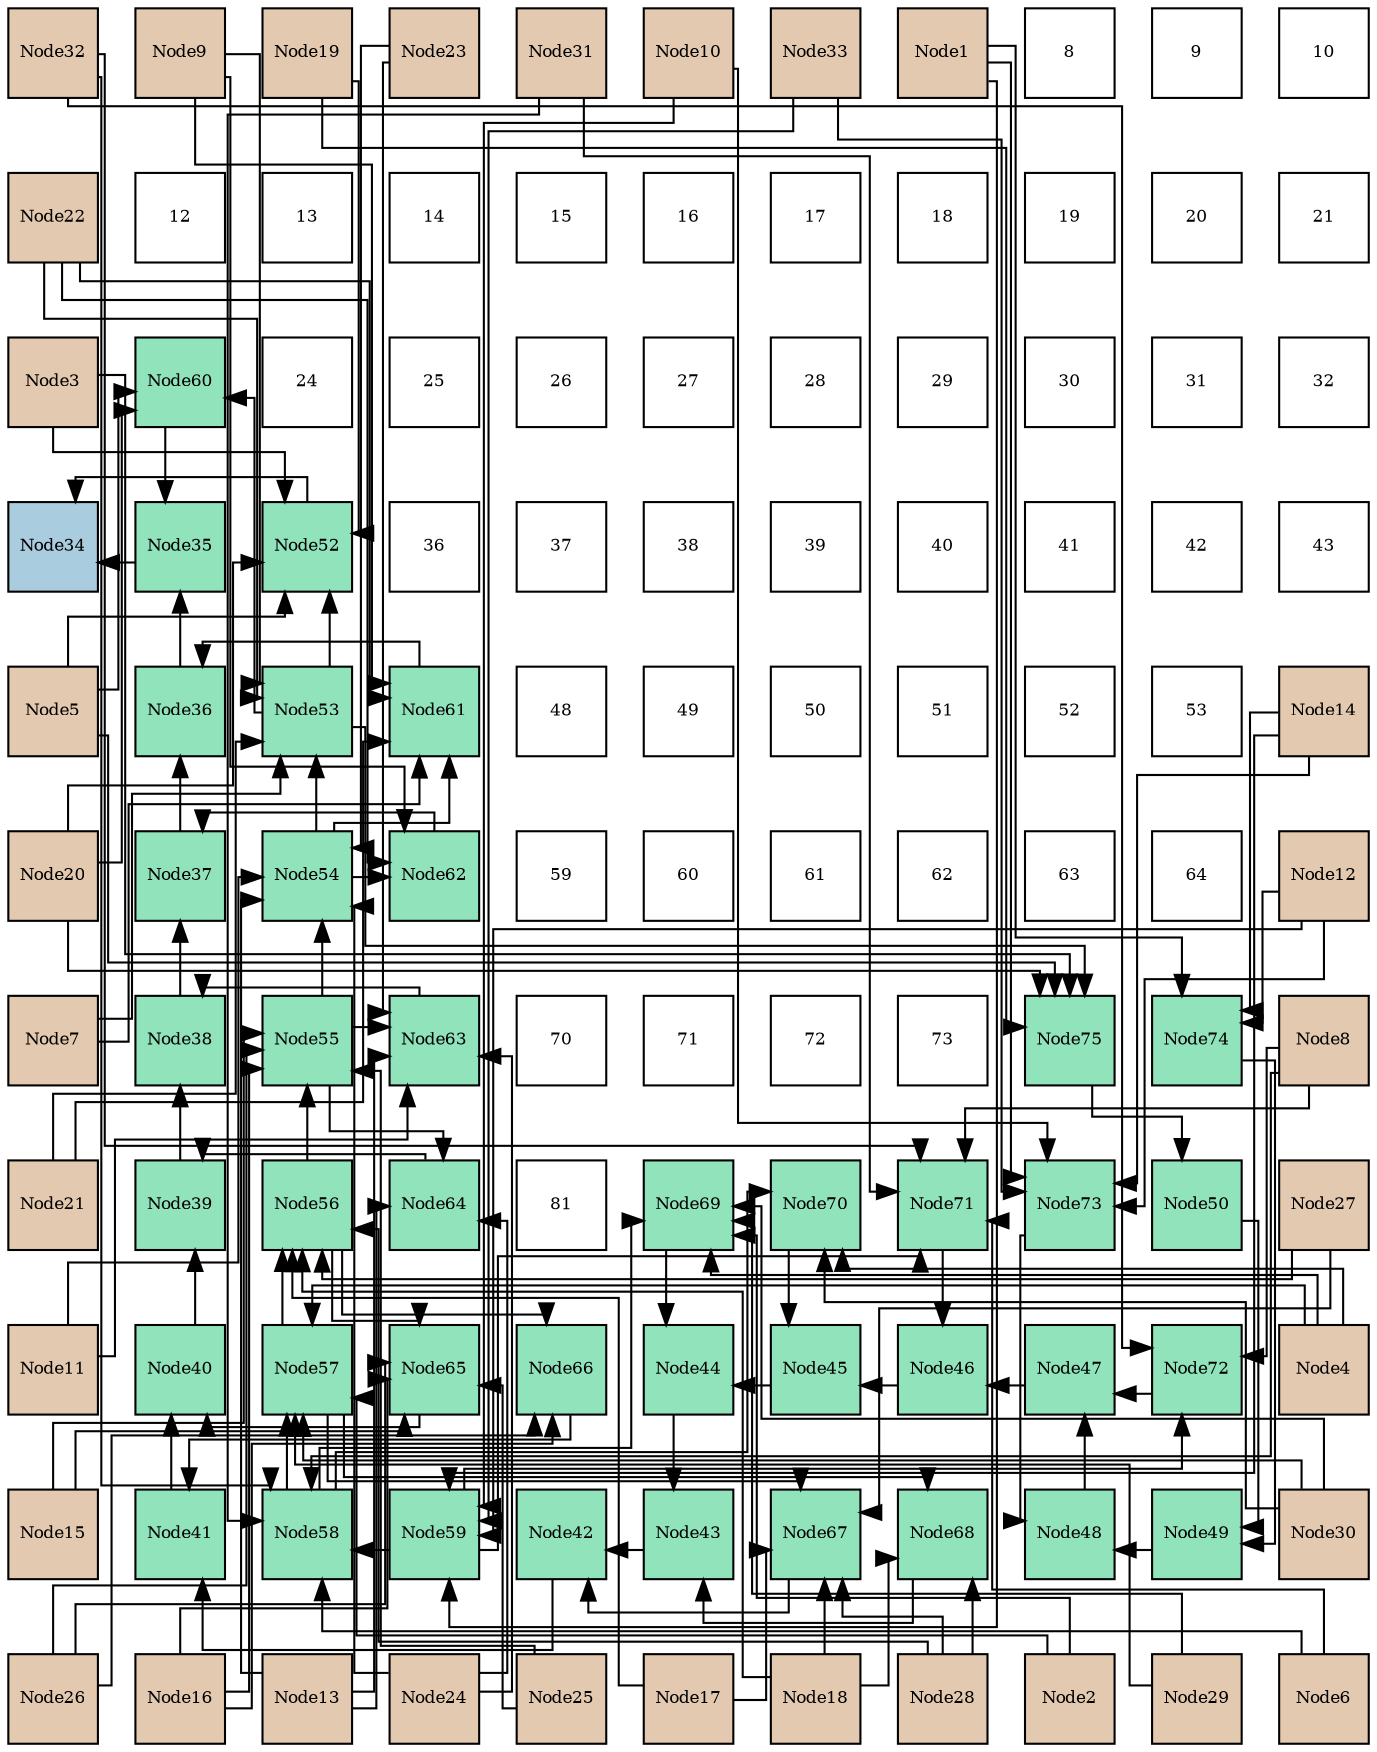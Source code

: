 digraph layout{
 rankdir=TB;
 splines=ortho;
 node [style=filled shape=square fixedsize=true width=0.6];
0[label="Node32", fontsize=8, fillcolor="#e3c9af"];
1[label="Node9", fontsize=8, fillcolor="#e3c9af"];
2[label="Node19", fontsize=8, fillcolor="#e3c9af"];
3[label="Node23", fontsize=8, fillcolor="#e3c9af"];
4[label="Node31", fontsize=8, fillcolor="#e3c9af"];
5[label="Node10", fontsize=8, fillcolor="#e3c9af"];
6[label="Node33", fontsize=8, fillcolor="#e3c9af"];
7[label="Node1", fontsize=8, fillcolor="#e3c9af"];
8[label="8", fontsize=8, fillcolor="#ffffff"];
9[label="9", fontsize=8, fillcolor="#ffffff"];
10[label="10", fontsize=8, fillcolor="#ffffff"];
11[label="Node22", fontsize=8, fillcolor="#e3c9af"];
12[label="12", fontsize=8, fillcolor="#ffffff"];
13[label="13", fontsize=8, fillcolor="#ffffff"];
14[label="14", fontsize=8, fillcolor="#ffffff"];
15[label="15", fontsize=8, fillcolor="#ffffff"];
16[label="16", fontsize=8, fillcolor="#ffffff"];
17[label="17", fontsize=8, fillcolor="#ffffff"];
18[label="18", fontsize=8, fillcolor="#ffffff"];
19[label="19", fontsize=8, fillcolor="#ffffff"];
20[label="20", fontsize=8, fillcolor="#ffffff"];
21[label="21", fontsize=8, fillcolor="#ffffff"];
22[label="Node3", fontsize=8, fillcolor="#e3c9af"];
23[label="Node60", fontsize=8, fillcolor="#91e3bb"];
24[label="24", fontsize=8, fillcolor="#ffffff"];
25[label="25", fontsize=8, fillcolor="#ffffff"];
26[label="26", fontsize=8, fillcolor="#ffffff"];
27[label="27", fontsize=8, fillcolor="#ffffff"];
28[label="28", fontsize=8, fillcolor="#ffffff"];
29[label="29", fontsize=8, fillcolor="#ffffff"];
30[label="30", fontsize=8, fillcolor="#ffffff"];
31[label="31", fontsize=8, fillcolor="#ffffff"];
32[label="32", fontsize=8, fillcolor="#ffffff"];
33[label="Node34", fontsize=8, fillcolor="#a9ccde"];
34[label="Node35", fontsize=8, fillcolor="#91e3bb"];
35[label="Node52", fontsize=8, fillcolor="#91e3bb"];
36[label="36", fontsize=8, fillcolor="#ffffff"];
37[label="37", fontsize=8, fillcolor="#ffffff"];
38[label="38", fontsize=8, fillcolor="#ffffff"];
39[label="39", fontsize=8, fillcolor="#ffffff"];
40[label="40", fontsize=8, fillcolor="#ffffff"];
41[label="41", fontsize=8, fillcolor="#ffffff"];
42[label="42", fontsize=8, fillcolor="#ffffff"];
43[label="43", fontsize=8, fillcolor="#ffffff"];
44[label="Node5", fontsize=8, fillcolor="#e3c9af"];
45[label="Node36", fontsize=8, fillcolor="#91e3bb"];
46[label="Node53", fontsize=8, fillcolor="#91e3bb"];
47[label="Node61", fontsize=8, fillcolor="#91e3bb"];
48[label="48", fontsize=8, fillcolor="#ffffff"];
49[label="49", fontsize=8, fillcolor="#ffffff"];
50[label="50", fontsize=8, fillcolor="#ffffff"];
51[label="51", fontsize=8, fillcolor="#ffffff"];
52[label="52", fontsize=8, fillcolor="#ffffff"];
53[label="53", fontsize=8, fillcolor="#ffffff"];
54[label="Node14", fontsize=8, fillcolor="#e3c9af"];
55[label="Node20", fontsize=8, fillcolor="#e3c9af"];
56[label="Node37", fontsize=8, fillcolor="#91e3bb"];
57[label="Node54", fontsize=8, fillcolor="#91e3bb"];
58[label="Node62", fontsize=8, fillcolor="#91e3bb"];
59[label="59", fontsize=8, fillcolor="#ffffff"];
60[label="60", fontsize=8, fillcolor="#ffffff"];
61[label="61", fontsize=8, fillcolor="#ffffff"];
62[label="62", fontsize=8, fillcolor="#ffffff"];
63[label="63", fontsize=8, fillcolor="#ffffff"];
64[label="64", fontsize=8, fillcolor="#ffffff"];
65[label="Node12", fontsize=8, fillcolor="#e3c9af"];
66[label="Node7", fontsize=8, fillcolor="#e3c9af"];
67[label="Node38", fontsize=8, fillcolor="#91e3bb"];
68[label="Node55", fontsize=8, fillcolor="#91e3bb"];
69[label="Node63", fontsize=8, fillcolor="#91e3bb"];
70[label="70", fontsize=8, fillcolor="#ffffff"];
71[label="71", fontsize=8, fillcolor="#ffffff"];
72[label="72", fontsize=8, fillcolor="#ffffff"];
73[label="73", fontsize=8, fillcolor="#ffffff"];
74[label="Node75", fontsize=8, fillcolor="#91e3bb"];
75[label="Node74", fontsize=8, fillcolor="#91e3bb"];
76[label="Node8", fontsize=8, fillcolor="#e3c9af"];
77[label="Node21", fontsize=8, fillcolor="#e3c9af"];
78[label="Node39", fontsize=8, fillcolor="#91e3bb"];
79[label="Node56", fontsize=8, fillcolor="#91e3bb"];
80[label="Node64", fontsize=8, fillcolor="#91e3bb"];
81[label="81", fontsize=8, fillcolor="#ffffff"];
82[label="Node69", fontsize=8, fillcolor="#91e3bb"];
83[label="Node70", fontsize=8, fillcolor="#91e3bb"];
84[label="Node71", fontsize=8, fillcolor="#91e3bb"];
85[label="Node73", fontsize=8, fillcolor="#91e3bb"];
86[label="Node50", fontsize=8, fillcolor="#91e3bb"];
87[label="Node27", fontsize=8, fillcolor="#e3c9af"];
88[label="Node11", fontsize=8, fillcolor="#e3c9af"];
89[label="Node40", fontsize=8, fillcolor="#91e3bb"];
90[label="Node57", fontsize=8, fillcolor="#91e3bb"];
91[label="Node65", fontsize=8, fillcolor="#91e3bb"];
92[label="Node66", fontsize=8, fillcolor="#91e3bb"];
93[label="Node44", fontsize=8, fillcolor="#91e3bb"];
94[label="Node45", fontsize=8, fillcolor="#91e3bb"];
95[label="Node46", fontsize=8, fillcolor="#91e3bb"];
96[label="Node47", fontsize=8, fillcolor="#91e3bb"];
97[label="Node72", fontsize=8, fillcolor="#91e3bb"];
98[label="Node4", fontsize=8, fillcolor="#e3c9af"];
99[label="Node15", fontsize=8, fillcolor="#e3c9af"];
100[label="Node41", fontsize=8, fillcolor="#91e3bb"];
101[label="Node58", fontsize=8, fillcolor="#91e3bb"];
102[label="Node59", fontsize=8, fillcolor="#91e3bb"];
103[label="Node42", fontsize=8, fillcolor="#91e3bb"];
104[label="Node43", fontsize=8, fillcolor="#91e3bb"];
105[label="Node67", fontsize=8, fillcolor="#91e3bb"];
106[label="Node68", fontsize=8, fillcolor="#91e3bb"];
107[label="Node48", fontsize=8, fillcolor="#91e3bb"];
108[label="Node49", fontsize=8, fillcolor="#91e3bb"];
109[label="Node30", fontsize=8, fillcolor="#e3c9af"];
110[label="Node26", fontsize=8, fillcolor="#e3c9af"];
111[label="Node16", fontsize=8, fillcolor="#e3c9af"];
112[label="Node13", fontsize=8, fillcolor="#e3c9af"];
113[label="Node24", fontsize=8, fillcolor="#e3c9af"];
114[label="Node25", fontsize=8, fillcolor="#e3c9af"];
115[label="Node17", fontsize=8, fillcolor="#e3c9af"];
116[label="Node18", fontsize=8, fillcolor="#e3c9af"];
117[label="Node28", fontsize=8, fillcolor="#e3c9af"];
118[label="Node2", fontsize=8, fillcolor="#e3c9af"];
119[label="Node29", fontsize=8, fillcolor="#e3c9af"];
120[label="Node6", fontsize=8, fillcolor="#e3c9af"];
edge [constraint=false, style=vis];34 -> 33;
35 -> 33;
45 -> 34;
23 -> 34;
56 -> 45;
47 -> 45;
67 -> 56;
58 -> 56;
78 -> 67;
69 -> 67;
89 -> 78;
80 -> 78;
100 -> 89;
91 -> 89;
103 -> 100;
92 -> 100;
104 -> 103;
105 -> 103;
93 -> 104;
106 -> 104;
94 -> 93;
82 -> 93;
95 -> 94;
83 -> 94;
96 -> 95;
84 -> 95;
107 -> 96;
97 -> 96;
108 -> 107;
85 -> 107;
86 -> 108;
75 -> 108;
74 -> 86;
46 -> 35;
22 -> 35;
44 -> 35;
2 -> 35;
55 -> 35;
46 -> 23;
44 -> 23;
55 -> 23;
46 -> 74;
22 -> 74;
44 -> 74;
2 -> 74;
55 -> 74;
57 -> 46;
66 -> 46;
1 -> 46;
77 -> 46;
11 -> 46;
57 -> 47;
66 -> 47;
1 -> 47;
77 -> 47;
11 -> 47;
57 -> 58;
1 -> 58;
11 -> 58;
68 -> 57;
88 -> 57;
112 -> 57;
3 -> 57;
113 -> 57;
68 -> 69;
88 -> 69;
112 -> 69;
3 -> 69;
113 -> 69;
68 -> 80;
112 -> 80;
113 -> 80;
79 -> 68;
99 -> 68;
111 -> 68;
114 -> 68;
110 -> 68;
79 -> 91;
99 -> 91;
111 -> 91;
114 -> 91;
110 -> 91;
79 -> 92;
111 -> 92;
110 -> 92;
90 -> 79;
115 -> 79;
116 -> 79;
87 -> 79;
117 -> 79;
90 -> 105;
115 -> 105;
116 -> 105;
87 -> 105;
117 -> 105;
90 -> 106;
116 -> 106;
117 -> 106;
101 -> 90;
118 -> 90;
98 -> 90;
119 -> 90;
109 -> 90;
101 -> 82;
118 -> 82;
98 -> 82;
119 -> 82;
109 -> 82;
101 -> 83;
98 -> 83;
109 -> 83;
102 -> 101;
120 -> 101;
76 -> 101;
4 -> 101;
0 -> 101;
102 -> 84;
120 -> 84;
76 -> 84;
4 -> 84;
0 -> 84;
102 -> 97;
76 -> 97;
0 -> 97;
7 -> 102;
5 -> 102;
65 -> 102;
54 -> 102;
6 -> 102;
7 -> 85;
5 -> 85;
65 -> 85;
54 -> 85;
6 -> 85;
7 -> 75;
65 -> 75;
54 -> 75;
edge [constraint=true, style=invis];
0 -> 11 -> 22 -> 33 -> 44 -> 55 -> 66 -> 77 -> 88 -> 99 -> 110;
1 -> 12 -> 23 -> 34 -> 45 -> 56 -> 67 -> 78 -> 89 -> 100 -> 111;
2 -> 13 -> 24 -> 35 -> 46 -> 57 -> 68 -> 79 -> 90 -> 101 -> 112;
3 -> 14 -> 25 -> 36 -> 47 -> 58 -> 69 -> 80 -> 91 -> 102 -> 113;
4 -> 15 -> 26 -> 37 -> 48 -> 59 -> 70 -> 81 -> 92 -> 103 -> 114;
5 -> 16 -> 27 -> 38 -> 49 -> 60 -> 71 -> 82 -> 93 -> 104 -> 115;
6 -> 17 -> 28 -> 39 -> 50 -> 61 -> 72 -> 83 -> 94 -> 105 -> 116;
7 -> 18 -> 29 -> 40 -> 51 -> 62 -> 73 -> 84 -> 95 -> 106 -> 117;
8 -> 19 -> 30 -> 41 -> 52 -> 63 -> 74 -> 85 -> 96 -> 107 -> 118;
9 -> 20 -> 31 -> 42 -> 53 -> 64 -> 75 -> 86 -> 97 -> 108 -> 119;
10 -> 21 -> 32 -> 43 -> 54 -> 65 -> 76 -> 87 -> 98 -> 109 -> 120;
rank = same {0 -> 1 -> 2 -> 3 -> 4 -> 5 -> 6 -> 7 -> 8 -> 9 -> 10};
rank = same {11 -> 12 -> 13 -> 14 -> 15 -> 16 -> 17 -> 18 -> 19 -> 20 -> 21};
rank = same {22 -> 23 -> 24 -> 25 -> 26 -> 27 -> 28 -> 29 -> 30 -> 31 -> 32};
rank = same {33 -> 34 -> 35 -> 36 -> 37 -> 38 -> 39 -> 40 -> 41 -> 42 -> 43};
rank = same {44 -> 45 -> 46 -> 47 -> 48 -> 49 -> 50 -> 51 -> 52 -> 53 -> 54};
rank = same {55 -> 56 -> 57 -> 58 -> 59 -> 60 -> 61 -> 62 -> 63 -> 64 -> 65};
rank = same {66 -> 67 -> 68 -> 69 -> 70 -> 71 -> 72 -> 73 -> 74 -> 75 -> 76};
rank = same {77 -> 78 -> 79 -> 80 -> 81 -> 82 -> 83 -> 84 -> 85 -> 86 -> 87};
rank = same {88 -> 89 -> 90 -> 91 -> 92 -> 93 -> 94 -> 95 -> 96 -> 97 -> 98};
rank = same {99 -> 100 -> 101 -> 102 -> 103 -> 104 -> 105 -> 106 -> 107 -> 108 -> 109};
rank = same {110 -> 111 -> 112 -> 113 -> 114 -> 115 -> 116 -> 117 -> 118 -> 119 -> 120};
}